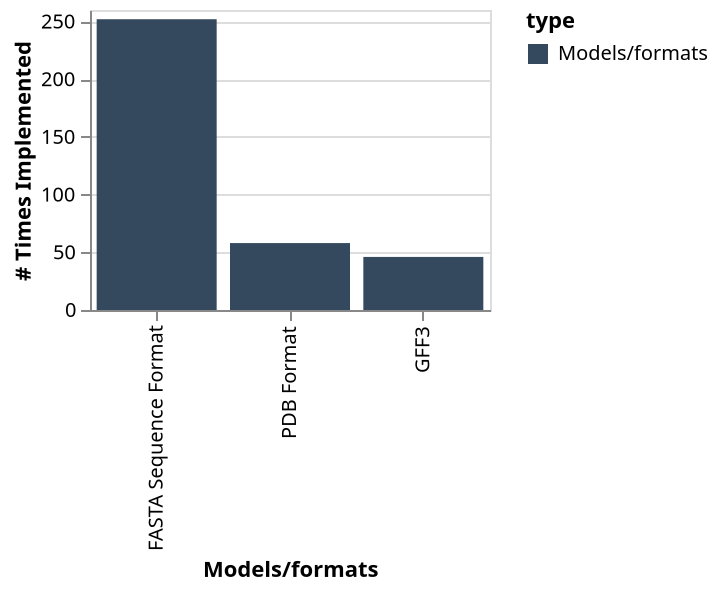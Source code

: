 {"$schema":"https://vega.github.io/schema/vega-lite/v2.json","data":{"values":[{"name":"FASTA Sequence Format","type":"Models/formats","size":252,"index":6,"total":223,"percentage":0.03},{"name":"PDB Format","type":"Models/formats","size":58,"index":7,"total":223},{"name":"GFF3","type":"Models/formats","size":46,"index":8,"total":223}]},"mark":"bar","encoding":{"y":{"field":"size","type":"quantitative","axis":{"title":"# Times Implemented"}},"x":{"field":"name","type":"nominal","axis":{"title":"Models/formats"},"sort":{"field":"type","order":"ascending"}},"color":{"field":"type","type":"nominal","scale":{"range":["#34495E"]}}},"config":{"facet":{"cell":{"strokeWidth":0}},"axis":{"domainWidth":1}},"width":200,"height":150}